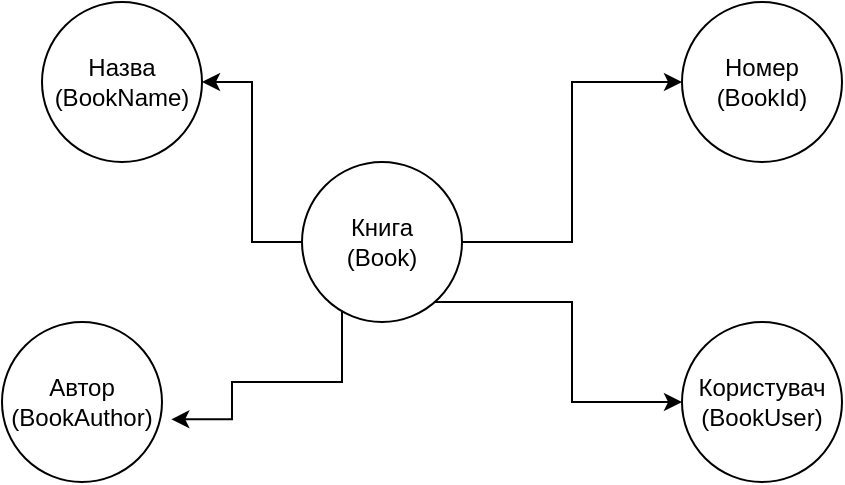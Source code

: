 <mxfile version="15.4.1" type="device"><diagram id="6HS0KjwxT5wHEmau2kSW" name="Page-1"><mxGraphModel dx="782" dy="436" grid="1" gridSize="10" guides="1" tooltips="1" connect="1" arrows="1" fold="1" page="1" pageScale="1" pageWidth="827" pageHeight="1169" math="0" shadow="0"><root><mxCell id="0"/><mxCell id="1" parent="0"/><mxCell id="xgLrOunCif3dx65s7OZt-6" style="edgeStyle=orthogonalEdgeStyle;rounded=0;orthogonalLoop=1;jettySize=auto;html=1;" edge="1" parent="1" source="xgLrOunCif3dx65s7OZt-1" target="xgLrOunCif3dx65s7OZt-5"><mxGeometry relative="1" as="geometry"/></mxCell><mxCell id="xgLrOunCif3dx65s7OZt-7" style="edgeStyle=orthogonalEdgeStyle;rounded=0;orthogonalLoop=1;jettySize=auto;html=1;entryX=0;entryY=0.5;entryDx=0;entryDy=0;" edge="1" parent="1" source="xgLrOunCif3dx65s7OZt-1" target="xgLrOunCif3dx65s7OZt-4"><mxGeometry relative="1" as="geometry"/></mxCell><mxCell id="xgLrOunCif3dx65s7OZt-8" style="edgeStyle=orthogonalEdgeStyle;rounded=0;orthogonalLoop=1;jettySize=auto;html=1;entryX=1.058;entryY=0.608;entryDx=0;entryDy=0;entryPerimeter=0;" edge="1" parent="1" source="xgLrOunCif3dx65s7OZt-1" target="xgLrOunCif3dx65s7OZt-2"><mxGeometry relative="1" as="geometry"><Array as="points"><mxPoint x="410" y="310"/><mxPoint x="355" y="310"/><mxPoint x="355" y="329"/></Array></mxGeometry></mxCell><mxCell id="xgLrOunCif3dx65s7OZt-9" style="edgeStyle=orthogonalEdgeStyle;rounded=0;orthogonalLoop=1;jettySize=auto;html=1;entryX=0;entryY=0.5;entryDx=0;entryDy=0;" edge="1" parent="1" source="xgLrOunCif3dx65s7OZt-1" target="xgLrOunCif3dx65s7OZt-3"><mxGeometry relative="1" as="geometry"><Array as="points"><mxPoint x="525" y="270"/><mxPoint x="525" y="320"/></Array></mxGeometry></mxCell><mxCell id="xgLrOunCif3dx65s7OZt-1" value="Книга&lt;br&gt;(Book)" style="ellipse;whiteSpace=wrap;html=1;aspect=fixed;" vertex="1" parent="1"><mxGeometry x="390" y="200" width="80" height="80" as="geometry"/></mxCell><mxCell id="xgLrOunCif3dx65s7OZt-2" value="Автор&lt;br&gt;(BookAuthor)" style="ellipse;whiteSpace=wrap;html=1;aspect=fixed;" vertex="1" parent="1"><mxGeometry x="240" y="280" width="80" height="80" as="geometry"/></mxCell><mxCell id="xgLrOunCif3dx65s7OZt-3" value="Користувач&lt;br&gt;(BookUser)" style="ellipse;whiteSpace=wrap;html=1;aspect=fixed;" vertex="1" parent="1"><mxGeometry x="580" y="280" width="80" height="80" as="geometry"/></mxCell><mxCell id="xgLrOunCif3dx65s7OZt-4" value="Номер&lt;br&gt;(BookId)" style="ellipse;whiteSpace=wrap;html=1;aspect=fixed;" vertex="1" parent="1"><mxGeometry x="580" y="120" width="80" height="80" as="geometry"/></mxCell><mxCell id="xgLrOunCif3dx65s7OZt-5" value="Назва&lt;br&gt;(BookName)" style="ellipse;whiteSpace=wrap;html=1;aspect=fixed;" vertex="1" parent="1"><mxGeometry x="260" y="120" width="80" height="80" as="geometry"/></mxCell></root></mxGraphModel></diagram></mxfile>